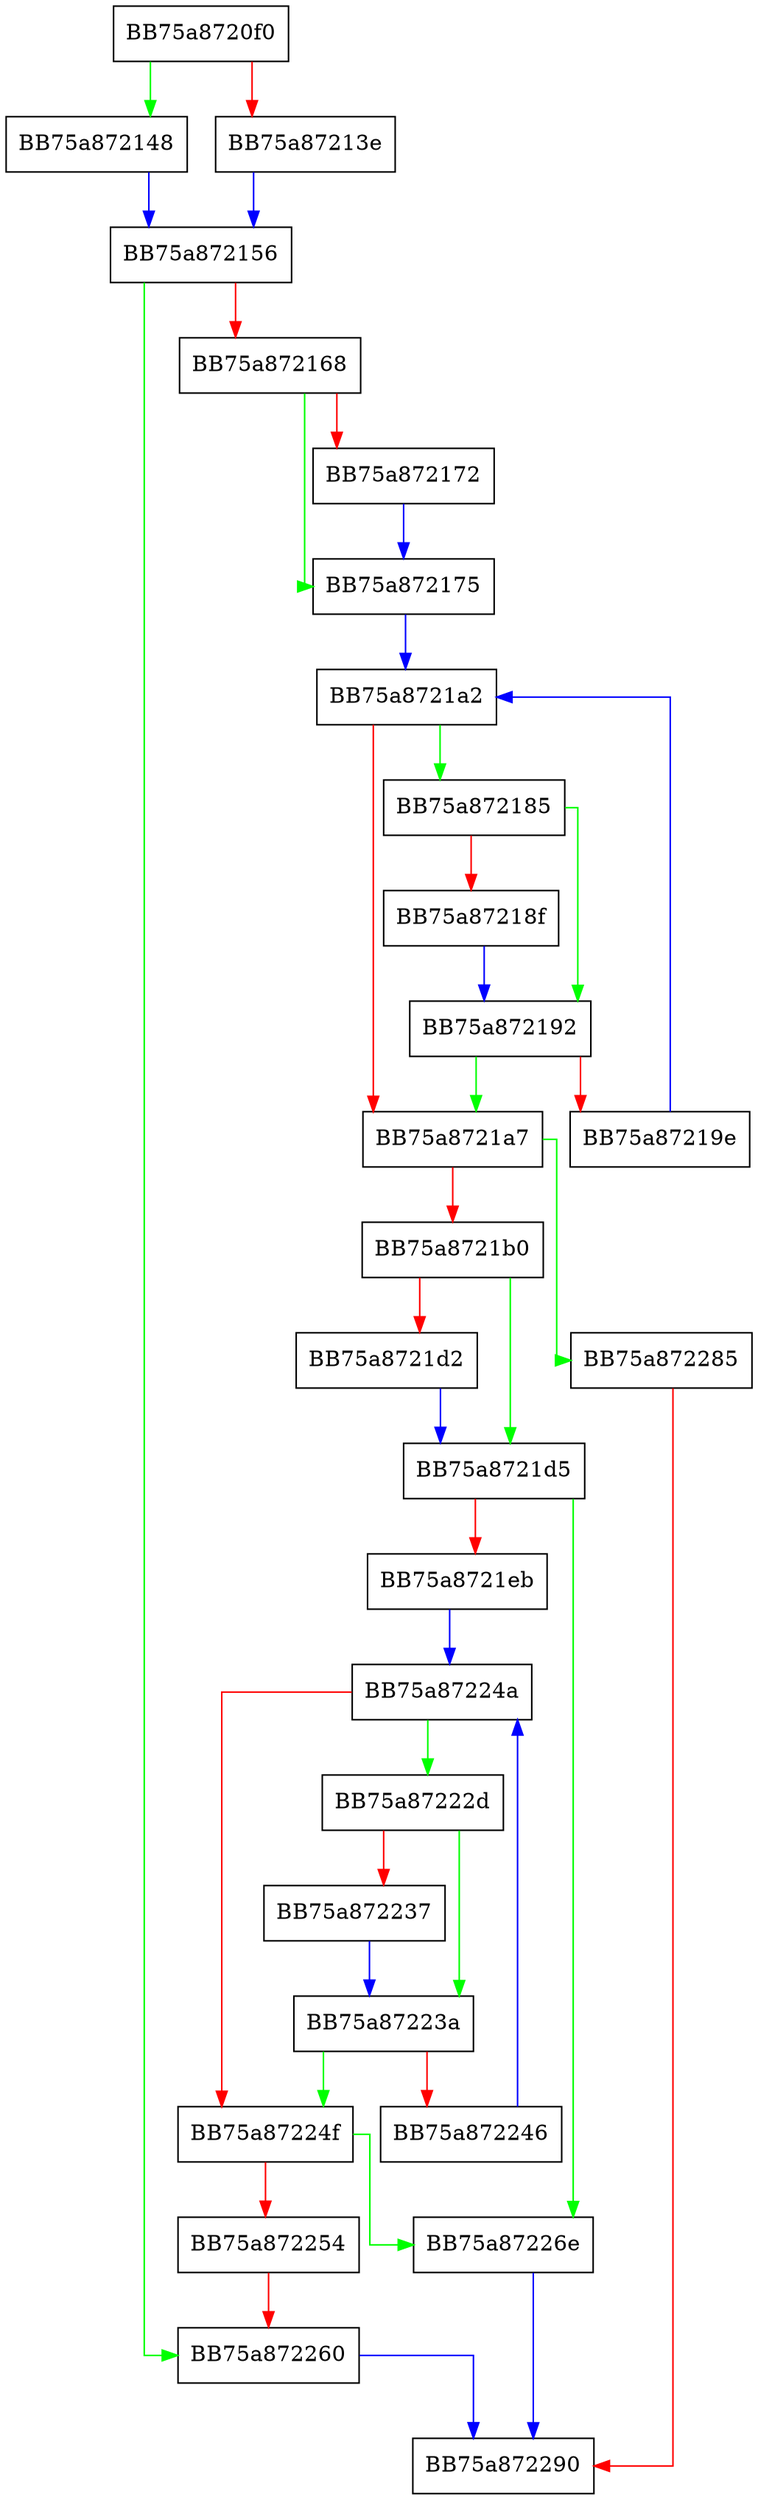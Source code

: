 digraph TestIsTPMonitorBlockProcess {
  node [shape="box"];
  graph [splines=ortho];
  BB75a8720f0 -> BB75a872148 [color="green"];
  BB75a8720f0 -> BB75a87213e [color="red"];
  BB75a87213e -> BB75a872156 [color="blue"];
  BB75a872148 -> BB75a872156 [color="blue"];
  BB75a872156 -> BB75a872260 [color="green"];
  BB75a872156 -> BB75a872168 [color="red"];
  BB75a872168 -> BB75a872175 [color="green"];
  BB75a872168 -> BB75a872172 [color="red"];
  BB75a872172 -> BB75a872175 [color="blue"];
  BB75a872175 -> BB75a8721a2 [color="blue"];
  BB75a872185 -> BB75a872192 [color="green"];
  BB75a872185 -> BB75a87218f [color="red"];
  BB75a87218f -> BB75a872192 [color="blue"];
  BB75a872192 -> BB75a8721a7 [color="green"];
  BB75a872192 -> BB75a87219e [color="red"];
  BB75a87219e -> BB75a8721a2 [color="blue"];
  BB75a8721a2 -> BB75a872185 [color="green"];
  BB75a8721a2 -> BB75a8721a7 [color="red"];
  BB75a8721a7 -> BB75a872285 [color="green"];
  BB75a8721a7 -> BB75a8721b0 [color="red"];
  BB75a8721b0 -> BB75a8721d5 [color="green"];
  BB75a8721b0 -> BB75a8721d2 [color="red"];
  BB75a8721d2 -> BB75a8721d5 [color="blue"];
  BB75a8721d5 -> BB75a87226e [color="green"];
  BB75a8721d5 -> BB75a8721eb [color="red"];
  BB75a8721eb -> BB75a87224a [color="blue"];
  BB75a87222d -> BB75a87223a [color="green"];
  BB75a87222d -> BB75a872237 [color="red"];
  BB75a872237 -> BB75a87223a [color="blue"];
  BB75a87223a -> BB75a87224f [color="green"];
  BB75a87223a -> BB75a872246 [color="red"];
  BB75a872246 -> BB75a87224a [color="blue"];
  BB75a87224a -> BB75a87222d [color="green"];
  BB75a87224a -> BB75a87224f [color="red"];
  BB75a87224f -> BB75a87226e [color="green"];
  BB75a87224f -> BB75a872254 [color="red"];
  BB75a872254 -> BB75a872260 [color="red"];
  BB75a872260 -> BB75a872290 [color="blue"];
  BB75a87226e -> BB75a872290 [color="blue"];
  BB75a872285 -> BB75a872290 [color="red"];
}